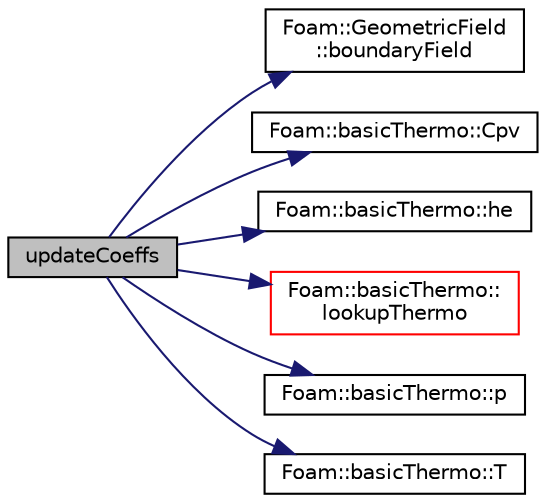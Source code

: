digraph "updateCoeffs"
{
  bgcolor="transparent";
  edge [fontname="Helvetica",fontsize="10",labelfontname="Helvetica",labelfontsize="10"];
  node [fontname="Helvetica",fontsize="10",shape=record];
  rankdir="LR";
  Node1 [label="updateCoeffs",height=0.2,width=0.4,color="black", fillcolor="grey75", style="filled", fontcolor="black"];
  Node1 -> Node2 [color="midnightblue",fontsize="10",style="solid",fontname="Helvetica"];
  Node2 [label="Foam::GeometricField\l::boundaryField",height=0.2,width=0.4,color="black",URL="$a00913.html#a3c6c1a789b48ea0c5e8bff64f9c14f2d",tooltip="Return reference to GeometricBoundaryField. "];
  Node1 -> Node3 [color="midnightblue",fontsize="10",style="solid",fontname="Helvetica"];
  Node3 [label="Foam::basicThermo::Cpv",height=0.2,width=0.4,color="black",URL="$a00122.html#a8c1ba6adfb66561799ffa4c80f79835e",tooltip="Heat capacity at constant pressure/volume [J/kg/K]. "];
  Node1 -> Node4 [color="midnightblue",fontsize="10",style="solid",fontname="Helvetica"];
  Node4 [label="Foam::basicThermo::he",height=0.2,width=0.4,color="black",URL="$a00122.html#a662d59ddd0d78a76cd9838b63db0dc27",tooltip="Enthalpy/Internal energy [J/kg]. "];
  Node1 -> Node5 [color="midnightblue",fontsize="10",style="solid",fontname="Helvetica"];
  Node5 [label="Foam::basicThermo::\llookupThermo",height=0.2,width=0.4,color="red",URL="$a00122.html#a5e08ffb0c5604498e79b10e504b3fb67",tooltip="Generic lookup for each of the related thermodynamics packages. "];
  Node1 -> Node6 [color="midnightblue",fontsize="10",style="solid",fontname="Helvetica"];
  Node6 [label="Foam::basicThermo::p",height=0.2,width=0.4,color="black",URL="$a00122.html#a559539638a23431ca4b538c03b46e746",tooltip="Pressure [Pa]. "];
  Node1 -> Node7 [color="midnightblue",fontsize="10",style="solid",fontname="Helvetica"];
  Node7 [label="Foam::basicThermo::T",height=0.2,width=0.4,color="black",URL="$a00122.html#a46dd791e59e58c5363db6b9cf0323e74",tooltip="Temperature [K]. "];
}
